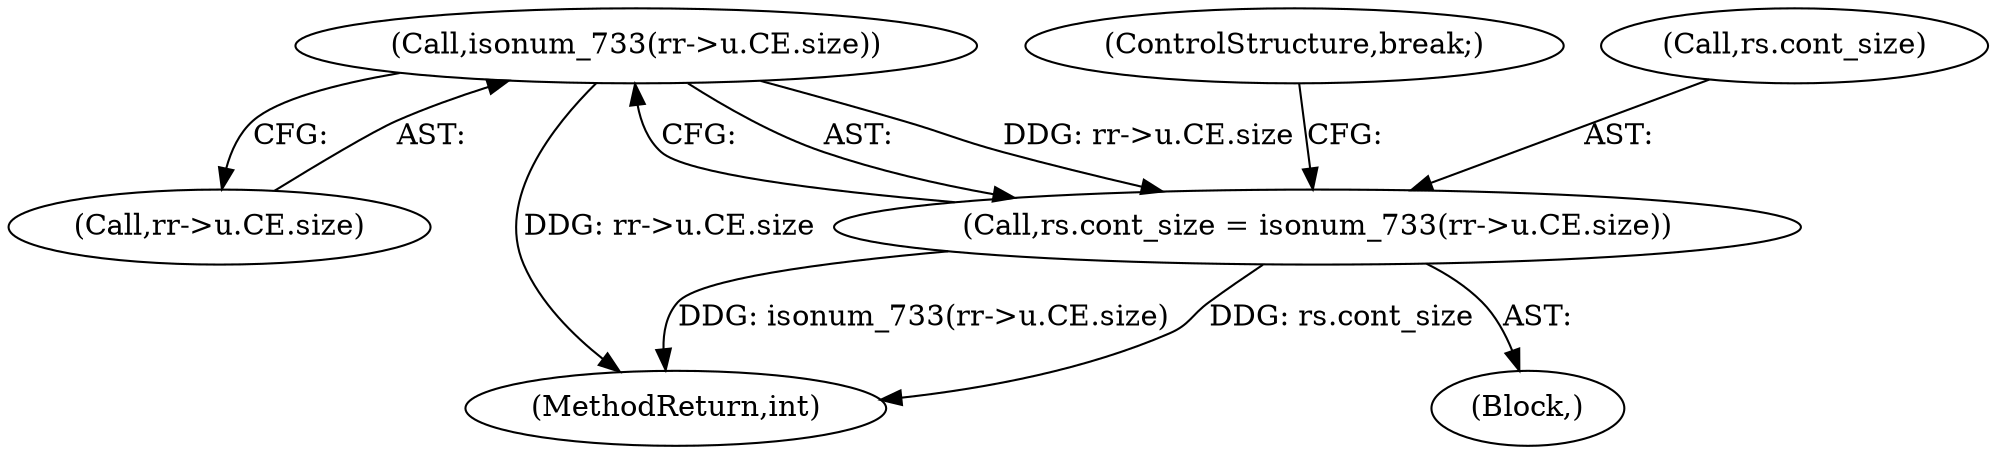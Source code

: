 digraph "0_linux_99d825822eade8d827a1817357cbf3f889a552d6@pointer" {
"1000260" [label="(Call,isonum_733(rr->u.CE.size))"];
"1000256" [label="(Call,rs.cont_size = isonum_733(rr->u.CE.size))"];
"1000209" [label="(Block,)"];
"1000268" [label="(ControlStructure,break;)"];
"1000257" [label="(Call,rs.cont_size)"];
"1000261" [label="(Call,rr->u.CE.size)"];
"1000256" [label="(Call,rs.cont_size = isonum_733(rr->u.CE.size))"];
"1000260" [label="(Call,isonum_733(rr->u.CE.size))"];
"1000414" [label="(MethodReturn,int)"];
"1000260" -> "1000256"  [label="AST: "];
"1000260" -> "1000261"  [label="CFG: "];
"1000261" -> "1000260"  [label="AST: "];
"1000256" -> "1000260"  [label="CFG: "];
"1000260" -> "1000414"  [label="DDG: rr->u.CE.size"];
"1000260" -> "1000256"  [label="DDG: rr->u.CE.size"];
"1000256" -> "1000209"  [label="AST: "];
"1000257" -> "1000256"  [label="AST: "];
"1000268" -> "1000256"  [label="CFG: "];
"1000256" -> "1000414"  [label="DDG: isonum_733(rr->u.CE.size)"];
"1000256" -> "1000414"  [label="DDG: rs.cont_size"];
}
